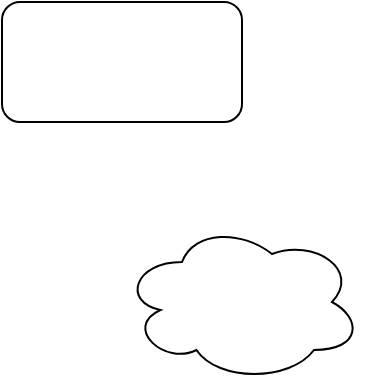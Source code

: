 <mxfile version="12.3.9" type="github" pages="2">
  <diagram id="aTVPxeFMxJk2u3nc0_JW" name="Page-1">
    <mxGraphModel dx="1038" dy="548" grid="1" gridSize="10" guides="1" tooltips="1" connect="1" arrows="1" fold="1" page="1" pageScale="1" pageWidth="827" pageHeight="1169" math="0" shadow="0">
      <root>
        <mxCell id="0"/>
        <mxCell id="1" parent="0"/>
        <mxCell id="Zr3FarX-X-ppMojnMzrs-1" value="" style="rounded=1;whiteSpace=wrap;html=1;" parent="1" vertex="1">
          <mxGeometry x="110" y="160" width="120" height="60" as="geometry"/>
        </mxCell>
        <mxCell id="Zr3FarX-X-ppMojnMzrs-2" value="" style="ellipse;shape=cloud;whiteSpace=wrap;html=1;" parent="1" vertex="1">
          <mxGeometry x="170" y="270" width="120" height="80" as="geometry"/>
        </mxCell>
      </root>
    </mxGraphModel>
  </diagram>
  <diagram id="fpchxvB7jcuoS3M8kAAk" name="Page-2">
    <mxGraphModel dx="1038" dy="548" grid="1" gridSize="10" guides="1" tooltips="1" connect="1" arrows="1" fold="1" page="1" pageScale="1" pageWidth="827" pageHeight="1169" math="0" shadow="0">
      <root>
        <mxCell id="rn3LbExUmTe3k5_quKBN-0"/>
        <mxCell id="rn3LbExUmTe3k5_quKBN-1" parent="rn3LbExUmTe3k5_quKBN-0"/>
      </root>
    </mxGraphModel>
  </diagram>
</mxfile>
